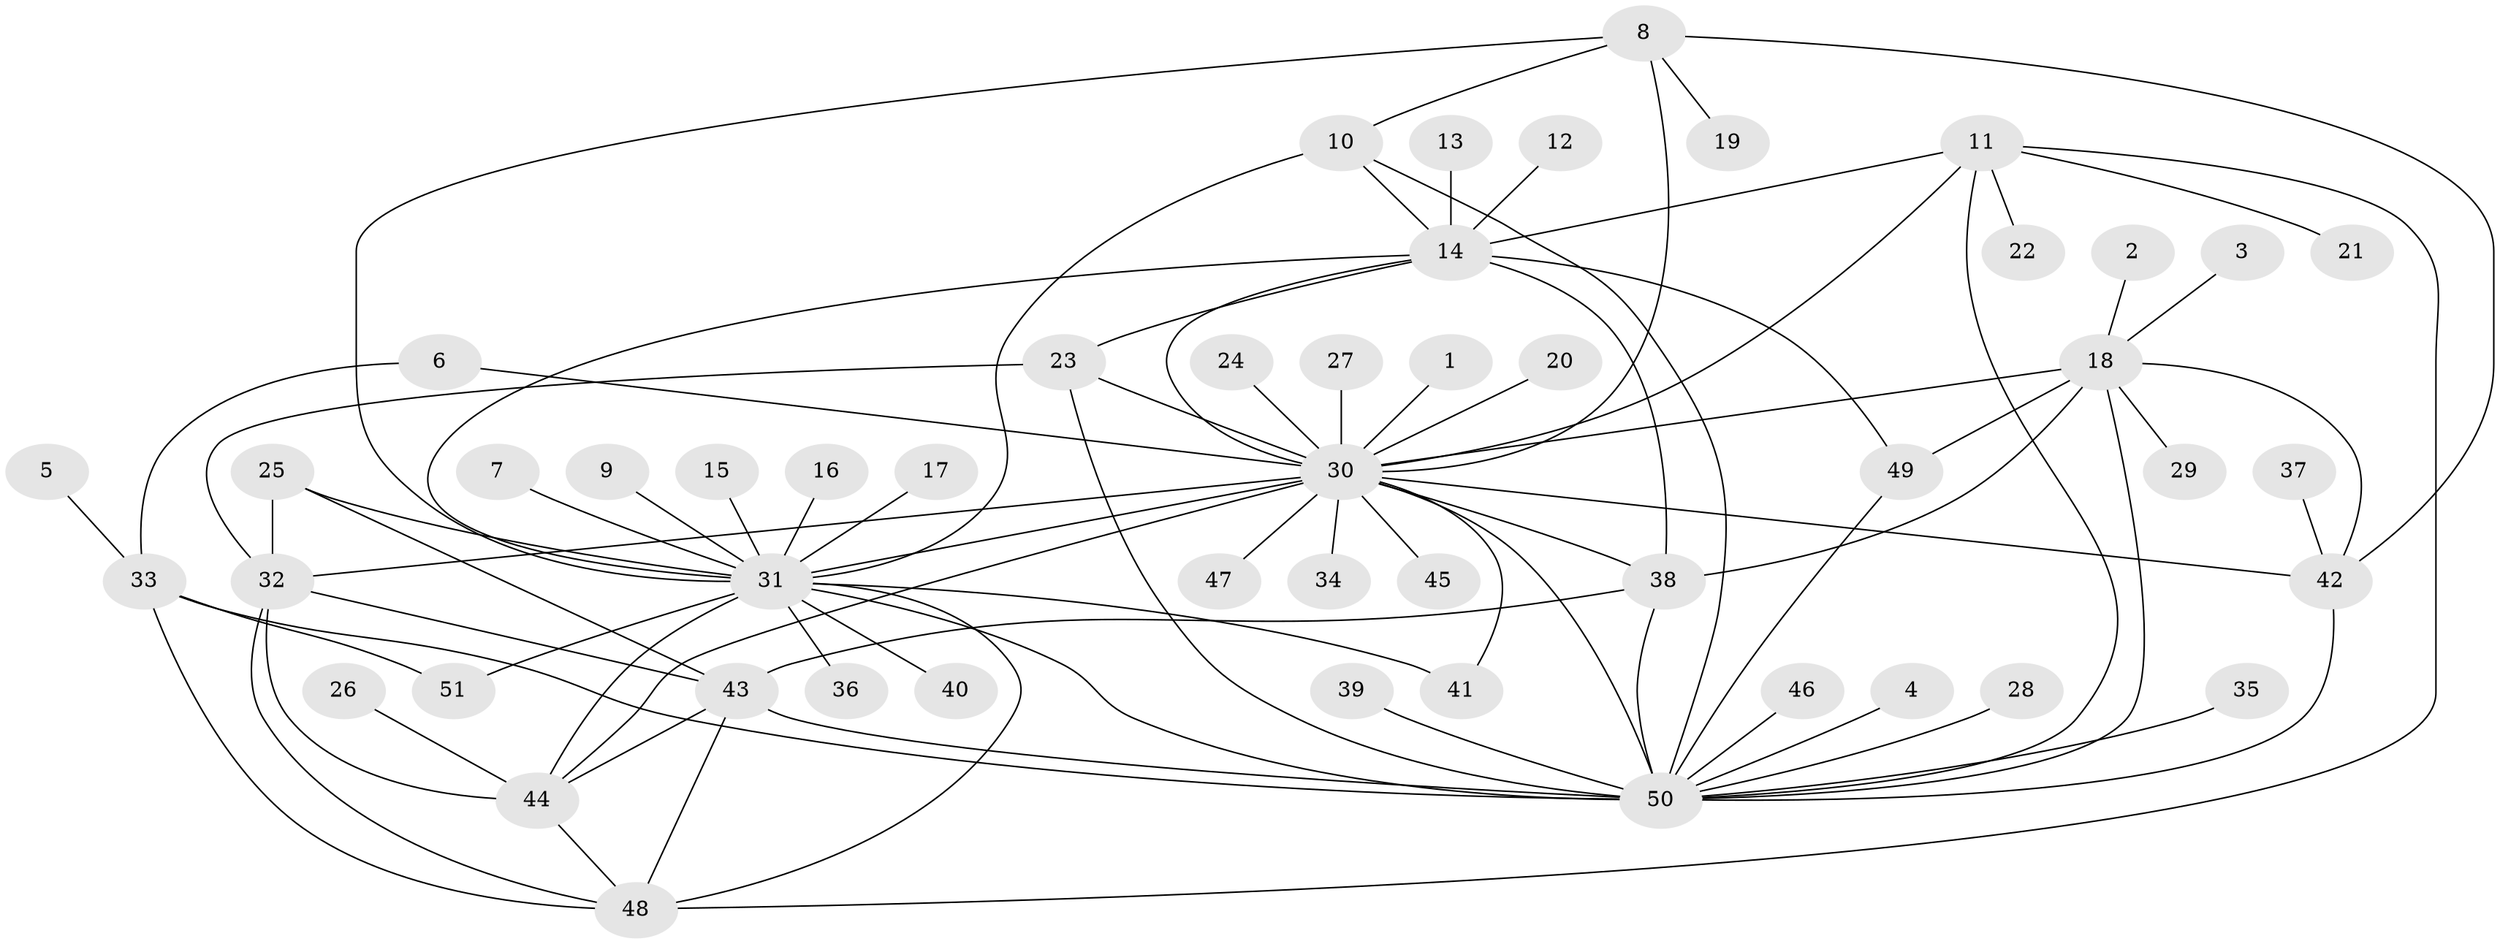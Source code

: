 // original degree distribution, {25: 0.00980392156862745, 20: 0.00980392156862745, 5: 0.049019607843137254, 7: 0.0392156862745098, 8: 0.00980392156862745, 2: 0.21568627450980393, 3: 0.11764705882352941, 6: 0.029411764705882353, 18: 0.00980392156862745, 1: 0.45098039215686275, 4: 0.058823529411764705}
// Generated by graph-tools (version 1.1) at 2025/49/03/09/25 03:49:58]
// undirected, 51 vertices, 85 edges
graph export_dot {
graph [start="1"]
  node [color=gray90,style=filled];
  1;
  2;
  3;
  4;
  5;
  6;
  7;
  8;
  9;
  10;
  11;
  12;
  13;
  14;
  15;
  16;
  17;
  18;
  19;
  20;
  21;
  22;
  23;
  24;
  25;
  26;
  27;
  28;
  29;
  30;
  31;
  32;
  33;
  34;
  35;
  36;
  37;
  38;
  39;
  40;
  41;
  42;
  43;
  44;
  45;
  46;
  47;
  48;
  49;
  50;
  51;
  1 -- 30 [weight=1.0];
  2 -- 18 [weight=1.0];
  3 -- 18 [weight=1.0];
  4 -- 50 [weight=1.0];
  5 -- 33 [weight=1.0];
  6 -- 30 [weight=1.0];
  6 -- 33 [weight=1.0];
  7 -- 31 [weight=1.0];
  8 -- 10 [weight=1.0];
  8 -- 19 [weight=1.0];
  8 -- 30 [weight=1.0];
  8 -- 31 [weight=1.0];
  8 -- 42 [weight=1.0];
  9 -- 31 [weight=1.0];
  10 -- 14 [weight=1.0];
  10 -- 31 [weight=1.0];
  10 -- 50 [weight=1.0];
  11 -- 14 [weight=1.0];
  11 -- 21 [weight=1.0];
  11 -- 22 [weight=1.0];
  11 -- 30 [weight=1.0];
  11 -- 48 [weight=1.0];
  11 -- 50 [weight=1.0];
  12 -- 14 [weight=1.0];
  13 -- 14 [weight=1.0];
  14 -- 23 [weight=1.0];
  14 -- 30 [weight=1.0];
  14 -- 31 [weight=1.0];
  14 -- 38 [weight=1.0];
  14 -- 49 [weight=1.0];
  15 -- 31 [weight=1.0];
  16 -- 31 [weight=1.0];
  17 -- 31 [weight=1.0];
  18 -- 29 [weight=1.0];
  18 -- 30 [weight=1.0];
  18 -- 38 [weight=1.0];
  18 -- 42 [weight=1.0];
  18 -- 49 [weight=2.0];
  18 -- 50 [weight=1.0];
  20 -- 30 [weight=1.0];
  23 -- 30 [weight=1.0];
  23 -- 32 [weight=1.0];
  23 -- 50 [weight=2.0];
  24 -- 30 [weight=1.0];
  25 -- 31 [weight=1.0];
  25 -- 32 [weight=1.0];
  25 -- 43 [weight=1.0];
  26 -- 44 [weight=1.0];
  27 -- 30 [weight=1.0];
  28 -- 50 [weight=1.0];
  30 -- 31 [weight=1.0];
  30 -- 32 [weight=2.0];
  30 -- 34 [weight=1.0];
  30 -- 38 [weight=1.0];
  30 -- 41 [weight=1.0];
  30 -- 42 [weight=1.0];
  30 -- 44 [weight=1.0];
  30 -- 45 [weight=1.0];
  30 -- 47 [weight=1.0];
  30 -- 50 [weight=1.0];
  31 -- 36 [weight=1.0];
  31 -- 40 [weight=1.0];
  31 -- 41 [weight=1.0];
  31 -- 44 [weight=2.0];
  31 -- 48 [weight=1.0];
  31 -- 50 [weight=1.0];
  31 -- 51 [weight=1.0];
  32 -- 43 [weight=1.0];
  32 -- 44 [weight=1.0];
  32 -- 48 [weight=1.0];
  33 -- 48 [weight=1.0];
  33 -- 50 [weight=1.0];
  33 -- 51 [weight=1.0];
  35 -- 50 [weight=1.0];
  37 -- 42 [weight=1.0];
  38 -- 43 [weight=1.0];
  38 -- 50 [weight=1.0];
  39 -- 50 [weight=1.0];
  42 -- 50 [weight=1.0];
  43 -- 44 [weight=1.0];
  43 -- 48 [weight=1.0];
  43 -- 50 [weight=1.0];
  44 -- 48 [weight=1.0];
  46 -- 50 [weight=1.0];
  49 -- 50 [weight=1.0];
}
